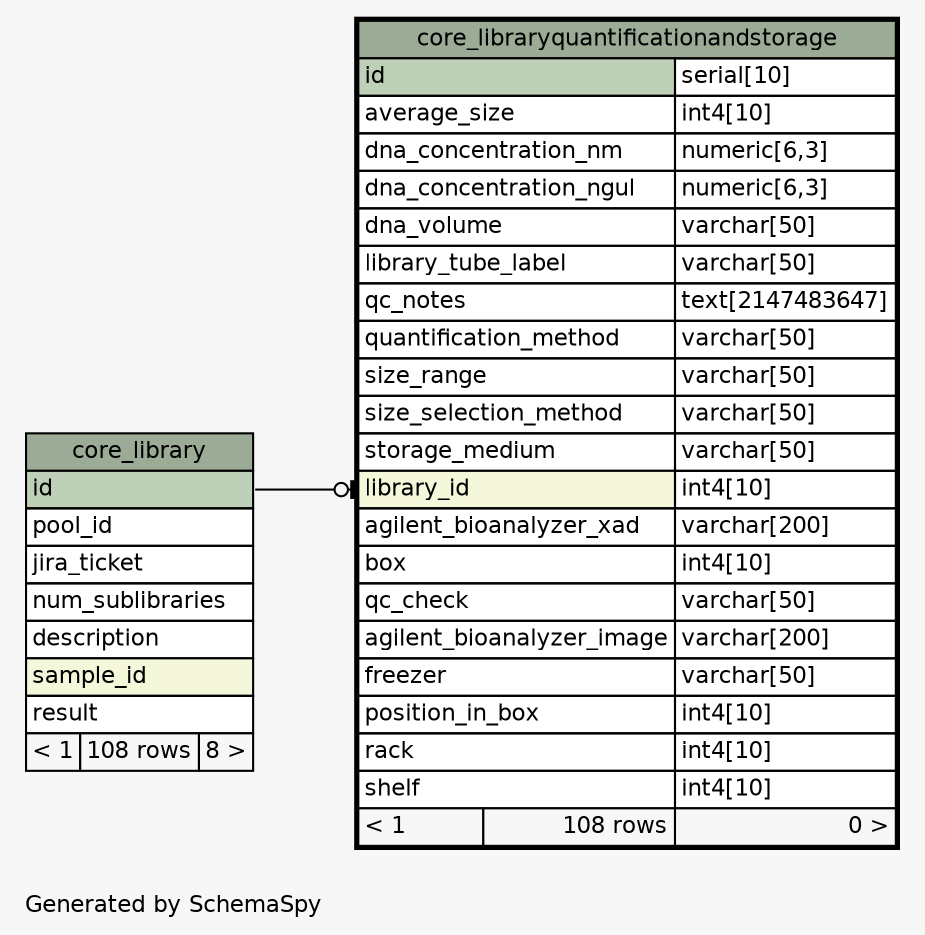 // dot 2.36.0 on Mac OS X 10.9.5
// SchemaSpy rev 590
digraph "oneDegreeRelationshipsDiagram" {
  graph [
    rankdir="RL"
    bgcolor="#f7f7f7"
    label="\nGenerated by SchemaSpy"
    labeljust="l"
    nodesep="0.18"
    ranksep="0.46"
    fontname="Helvetica"
    fontsize="11"
  ];
  node [
    fontname="Helvetica"
    fontsize="11"
    shape="plaintext"
  ];
  edge [
    arrowsize="0.8"
  ];
  "core_libraryquantificationandstorage":"library_id":w -> "core_library":"id":e [arrowhead=none dir=back arrowtail=teeodot];
  "core_library" [
    label=<
    <TABLE BORDER="0" CELLBORDER="1" CELLSPACING="0" BGCOLOR="#ffffff">
      <TR><TD COLSPAN="3" BGCOLOR="#9bab96" ALIGN="CENTER">core_library</TD></TR>
      <TR><TD PORT="id" COLSPAN="3" BGCOLOR="#bed1b8" ALIGN="LEFT">id</TD></TR>
      <TR><TD PORT="pool_id" COLSPAN="3" ALIGN="LEFT">pool_id</TD></TR>
      <TR><TD PORT="jira_ticket" COLSPAN="3" ALIGN="LEFT">jira_ticket</TD></TR>
      <TR><TD PORT="num_sublibraries" COLSPAN="3" ALIGN="LEFT">num_sublibraries</TD></TR>
      <TR><TD PORT="description" COLSPAN="3" ALIGN="LEFT">description</TD></TR>
      <TR><TD PORT="sample_id" COLSPAN="3" BGCOLOR="#f4f7da" ALIGN="LEFT">sample_id</TD></TR>
      <TR><TD PORT="result" COLSPAN="3" ALIGN="LEFT">result</TD></TR>
      <TR><TD ALIGN="LEFT" BGCOLOR="#f7f7f7">&lt; 1</TD><TD ALIGN="RIGHT" BGCOLOR="#f7f7f7">108 rows</TD><TD ALIGN="RIGHT" BGCOLOR="#f7f7f7">8 &gt;</TD></TR>
    </TABLE>>
    URL="core_library.html"
    tooltip="core_library"
  ];
  "core_libraryquantificationandstorage" [
    label=<
    <TABLE BORDER="2" CELLBORDER="1" CELLSPACING="0" BGCOLOR="#ffffff">
      <TR><TD COLSPAN="3" BGCOLOR="#9bab96" ALIGN="CENTER">core_libraryquantificationandstorage</TD></TR>
      <TR><TD PORT="id" COLSPAN="2" BGCOLOR="#bed1b8" ALIGN="LEFT">id</TD><TD PORT="id.type" ALIGN="LEFT">serial[10]</TD></TR>
      <TR><TD PORT="average_size" COLSPAN="2" ALIGN="LEFT">average_size</TD><TD PORT="average_size.type" ALIGN="LEFT">int4[10]</TD></TR>
      <TR><TD PORT="dna_concentration_nm" COLSPAN="2" ALIGN="LEFT">dna_concentration_nm</TD><TD PORT="dna_concentration_nm.type" ALIGN="LEFT">numeric[6,3]</TD></TR>
      <TR><TD PORT="dna_concentration_ngul" COLSPAN="2" ALIGN="LEFT">dna_concentration_ngul</TD><TD PORT="dna_concentration_ngul.type" ALIGN="LEFT">numeric[6,3]</TD></TR>
      <TR><TD PORT="dna_volume" COLSPAN="2" ALIGN="LEFT">dna_volume</TD><TD PORT="dna_volume.type" ALIGN="LEFT">varchar[50]</TD></TR>
      <TR><TD PORT="library_tube_label" COLSPAN="2" ALIGN="LEFT">library_tube_label</TD><TD PORT="library_tube_label.type" ALIGN="LEFT">varchar[50]</TD></TR>
      <TR><TD PORT="qc_notes" COLSPAN="2" ALIGN="LEFT">qc_notes</TD><TD PORT="qc_notes.type" ALIGN="LEFT">text[2147483647]</TD></TR>
      <TR><TD PORT="quantification_method" COLSPAN="2" ALIGN="LEFT">quantification_method</TD><TD PORT="quantification_method.type" ALIGN="LEFT">varchar[50]</TD></TR>
      <TR><TD PORT="size_range" COLSPAN="2" ALIGN="LEFT">size_range</TD><TD PORT="size_range.type" ALIGN="LEFT">varchar[50]</TD></TR>
      <TR><TD PORT="size_selection_method" COLSPAN="2" ALIGN="LEFT">size_selection_method</TD><TD PORT="size_selection_method.type" ALIGN="LEFT">varchar[50]</TD></TR>
      <TR><TD PORT="storage_medium" COLSPAN="2" ALIGN="LEFT">storage_medium</TD><TD PORT="storage_medium.type" ALIGN="LEFT">varchar[50]</TD></TR>
      <TR><TD PORT="library_id" COLSPAN="2" BGCOLOR="#f4f7da" ALIGN="LEFT">library_id</TD><TD PORT="library_id.type" ALIGN="LEFT">int4[10]</TD></TR>
      <TR><TD PORT="agilent_bioanalyzer_xad" COLSPAN="2" ALIGN="LEFT">agilent_bioanalyzer_xad</TD><TD PORT="agilent_bioanalyzer_xad.type" ALIGN="LEFT">varchar[200]</TD></TR>
      <TR><TD PORT="box" COLSPAN="2" ALIGN="LEFT">box</TD><TD PORT="box.type" ALIGN="LEFT">int4[10]</TD></TR>
      <TR><TD PORT="qc_check" COLSPAN="2" ALIGN="LEFT">qc_check</TD><TD PORT="qc_check.type" ALIGN="LEFT">varchar[50]</TD></TR>
      <TR><TD PORT="agilent_bioanalyzer_image" COLSPAN="2" ALIGN="LEFT">agilent_bioanalyzer_image</TD><TD PORT="agilent_bioanalyzer_image.type" ALIGN="LEFT">varchar[200]</TD></TR>
      <TR><TD PORT="freezer" COLSPAN="2" ALIGN="LEFT">freezer</TD><TD PORT="freezer.type" ALIGN="LEFT">varchar[50]</TD></TR>
      <TR><TD PORT="position_in_box" COLSPAN="2" ALIGN="LEFT">position_in_box</TD><TD PORT="position_in_box.type" ALIGN="LEFT">int4[10]</TD></TR>
      <TR><TD PORT="rack" COLSPAN="2" ALIGN="LEFT">rack</TD><TD PORT="rack.type" ALIGN="LEFT">int4[10]</TD></TR>
      <TR><TD PORT="shelf" COLSPAN="2" ALIGN="LEFT">shelf</TD><TD PORT="shelf.type" ALIGN="LEFT">int4[10]</TD></TR>
      <TR><TD ALIGN="LEFT" BGCOLOR="#f7f7f7">&lt; 1</TD><TD ALIGN="RIGHT" BGCOLOR="#f7f7f7">108 rows</TD><TD ALIGN="RIGHT" BGCOLOR="#f7f7f7">0 &gt;</TD></TR>
    </TABLE>>
    URL="core_libraryquantificationandstorage.html"
    tooltip="core_libraryquantificationandstorage"
  ];
}
